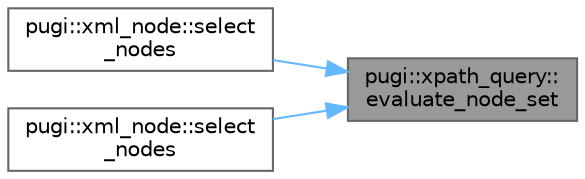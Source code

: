 digraph "pugi::xpath_query::evaluate_node_set"
{
 // INTERACTIVE_SVG=YES
 // LATEX_PDF_SIZE
  bgcolor="transparent";
  edge [fontname=Helvetica,fontsize=10,labelfontname=Helvetica,labelfontsize=10];
  node [fontname=Helvetica,fontsize=10,shape=box,height=0.2,width=0.4];
  rankdir="RL";
  Node1 [id="Node000001",label="pugi::xpath_query::\levaluate_node_set",height=0.2,width=0.4,color="gray40", fillcolor="grey60", style="filled", fontcolor="black",tooltip=" "];
  Node1 -> Node2 [id="edge1_Node000001_Node000002",dir="back",color="steelblue1",style="solid",tooltip=" "];
  Node2 [id="Node000002",label="pugi::xml_node::select\l_nodes",height=0.2,width=0.4,color="grey40", fillcolor="white", style="filled",URL="$db/d65/classpugi_1_1xml__node.html#adc95a2b782f54bce73347bc3e8d360f3",tooltip=" "];
  Node1 -> Node3 [id="edge2_Node000001_Node000003",dir="back",color="steelblue1",style="solid",tooltip=" "];
  Node3 [id="Node000003",label="pugi::xml_node::select\l_nodes",height=0.2,width=0.4,color="grey40", fillcolor="white", style="filled",URL="$db/d65/classpugi_1_1xml__node.html#aecd03ef5900759c266bfe3decd6e993d",tooltip=" "];
}
